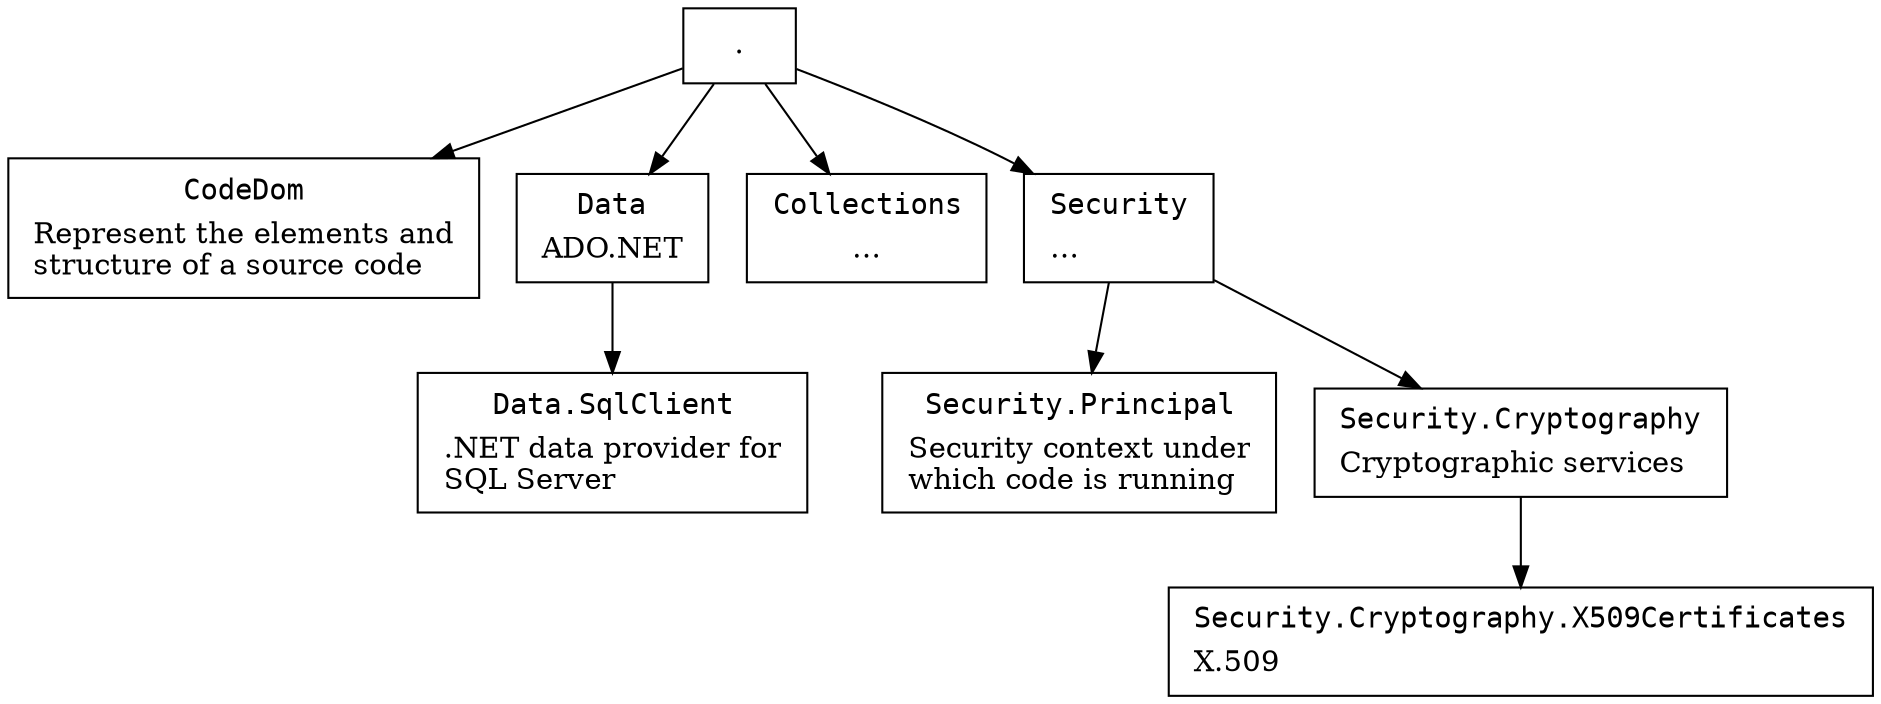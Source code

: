 digraph hierarchy {

   node [ shape=box ]

   System [ label = "." ];
   CodeDom        [ label=< <table border="0"><tr><td align="text"><font face="Courier">CodeDom</font></td></tr><tr><td>Represent the elements and<br align="left"/>structure of a source code<br align="left"/></td></tr></table> > ];
   Data           [ label=< <table border="0"><tr><td align="text"><font face="Courier">Data</font></td></tr><tr><td>ADO.NET</td></tr></table> > ];
   Collections    [ label=< <table border="0"><tr><td align="text"><font face="Courier">Collections</font></td></tr><tr><td>…</td></tr></table> > ];
   Data_SqlClient [ label=< <table border="0"><tr><td align="text"><font face="Courier">Data.SqlClient</font></td></tr><tr><td align="text">.NET data provider for<br align="left"/>SQL Server<br align="left"/></td></tr></table> > ];
   Security       [ label=< <table border="0"><tr><td align="text"><font face="Courier">Security</font></td></tr><tr><td align="text">…<br align="left"/></td></tr></table> > ];
   Security_Principal  [ label=< <table border="0"><tr><td align="text"><font face="Courier">Security.Principal</font></td></tr><tr><td align="text">Security context under<br align="left"/>which code is running<br align="left"/></td></tr></table> > ];
   Security_Cryptography  [ label=< <table border="0"><tr><td align="text"><font face="Courier">Security.Cryptography</font></td></tr><tr><td align="text">Cryptographic services<br align="left"/></td></tr></table> > ];
   Security_Cryptography_X509Certificates  [ label=< <table border="0"><tr><td align="text"><font face="Courier">Security.Cryptography.X509Certificates</font></td></tr><tr><td align="text">X.509<br align="left"/></td></tr></table> > ];

   System -> CodeDom;
   System -> Data;
   System -> Collections;
   System -> Security;
   Security -> Security_Principal;
   Security -> Security_Cryptography;
   Security_Cryptography->Security_Cryptography_X509Certificates;

   Data -> Data_SqlClient;

}
